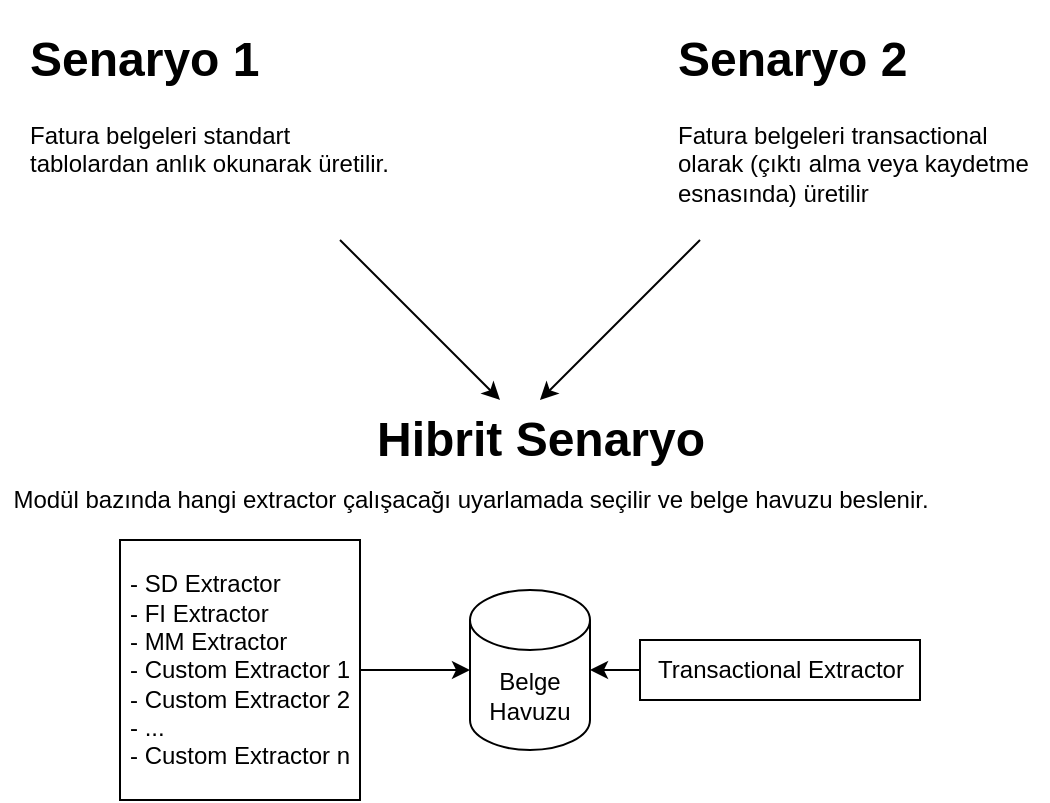 <mxfile version="13.10.4" type="google"><diagram id="K5Z6PvZJYMgDhXlx5Tfh" name="Page-1"><mxGraphModel dx="1045" dy="591" grid="1" gridSize="10" guides="1" tooltips="1" connect="1" arrows="1" fold="1" page="1" pageScale="1" pageWidth="827" pageHeight="1169" math="0" shadow="0"><root><mxCell id="0"/><mxCell id="1" parent="0"/><mxCell id="CB35Bh1mUWEsNeUIKtJd-3" value="&lt;h1&gt;Senaryo 1&lt;/h1&gt;&lt;p&gt;Fatura belgeleri standart tablolardan anlık okunarak üretilir.&lt;/p&gt;" style="text;html=1;strokeColor=none;fillColor=none;spacing=5;spacingTop=-20;whiteSpace=wrap;overflow=hidden;rounded=0;" vertex="1" parent="1"><mxGeometry x="150" y="120" width="190" height="120" as="geometry"/></mxCell><mxCell id="CB35Bh1mUWEsNeUIKtJd-4" value="&lt;h1&gt;Senaryo 2&lt;/h1&gt;&lt;p&gt;Fatura belgeleri transactional olarak (çıktı alma veya kaydetme esnasında) üretilir&lt;/p&gt;" style="text;html=1;strokeColor=none;fillColor=none;spacing=5;spacingTop=-20;whiteSpace=wrap;overflow=hidden;rounded=0;" vertex="1" parent="1"><mxGeometry x="474" y="120" width="190" height="120" as="geometry"/></mxCell><mxCell id="CB35Bh1mUWEsNeUIKtJd-5" value="" style="endArrow=classic;html=1;" edge="1" parent="1"><mxGeometry width="50" height="50" relative="1" as="geometry"><mxPoint x="490" y="230" as="sourcePoint"/><mxPoint x="410" y="310" as="targetPoint"/></mxGeometry></mxCell><mxCell id="CB35Bh1mUWEsNeUIKtJd-6" value="" style="endArrow=classic;html=1;" edge="1" parent="1"><mxGeometry width="50" height="50" relative="1" as="geometry"><mxPoint x="310" y="230" as="sourcePoint"/><mxPoint x="390" y="310" as="targetPoint"/></mxGeometry></mxCell><mxCell id="CB35Bh1mUWEsNeUIKtJd-7" value="Belge Havuzu" style="shape=cylinder3;whiteSpace=wrap;html=1;boundedLbl=1;backgroundOutline=1;size=15;" vertex="1" parent="1"><mxGeometry x="375" y="405" width="60" height="80" as="geometry"/></mxCell><mxCell id="CB35Bh1mUWEsNeUIKtJd-11" style="edgeStyle=orthogonalEdgeStyle;rounded=0;orthogonalLoop=1;jettySize=auto;html=1;exitX=1;exitY=0.5;exitDx=0;exitDy=0;entryX=0;entryY=0.5;entryDx=0;entryDy=0;entryPerimeter=0;" edge="1" parent="1" source="CB35Bh1mUWEsNeUIKtJd-9" target="CB35Bh1mUWEsNeUIKtJd-7"><mxGeometry relative="1" as="geometry"/></mxCell><mxCell id="CB35Bh1mUWEsNeUIKtJd-9" value="&lt;div style=&quot;text-align: justify&quot;&gt;&lt;span&gt;- SD Extractor&lt;/span&gt;&lt;/div&gt;&lt;div style=&quot;text-align: justify&quot;&gt;&lt;span&gt;- FI Extractor&lt;/span&gt;&lt;/div&gt;&lt;div style=&quot;text-align: justify&quot;&gt;&lt;span&gt;- MM Extractor&lt;/span&gt;&lt;/div&gt;&lt;div style=&quot;text-align: justify&quot;&gt;&lt;span&gt;- Custom Extractor 1&lt;/span&gt;&lt;/div&gt;&lt;div style=&quot;text-align: justify&quot;&gt;&lt;div&gt;&lt;span&gt;- Custom Extractor 2&lt;/span&gt;&lt;/div&gt;&lt;div&gt;&lt;span&gt;- ...&lt;/span&gt;&lt;/div&gt;&lt;div&gt;&lt;div&gt;&lt;span&gt;- Custom Extractor n&lt;/span&gt;&lt;/div&gt;&lt;/div&gt;&lt;/div&gt;" style="rounded=0;whiteSpace=wrap;html=1;fillColor=none;" vertex="1" parent="1"><mxGeometry x="200" y="380" width="120" height="130" as="geometry"/></mxCell><mxCell id="CB35Bh1mUWEsNeUIKtJd-20" style="edgeStyle=orthogonalEdgeStyle;rounded=0;orthogonalLoop=1;jettySize=auto;html=1;entryX=1;entryY=0.5;entryDx=0;entryDy=0;entryPerimeter=0;" edge="1" parent="1" source="CB35Bh1mUWEsNeUIKtJd-13" target="CB35Bh1mUWEsNeUIKtJd-7"><mxGeometry relative="1" as="geometry"/></mxCell><mxCell id="CB35Bh1mUWEsNeUIKtJd-13" value="Transactional Extractor" style="text;html=1;align=center;verticalAlign=middle;resizable=0;points=[];autosize=1;" vertex="1" parent="1"><mxGeometry x="460" y="435" width="140" height="20" as="geometry"/></mxCell><mxCell id="CB35Bh1mUWEsNeUIKtJd-15" value="Modül bazında hangi extractor çalışacağı uyarlamada seçilir ve belge havuzu beslenir." style="text;html=1;align=center;verticalAlign=middle;resizable=0;points=[];autosize=1;" vertex="1" parent="1"><mxGeometry x="140" y="350" width="470" height="20" as="geometry"/></mxCell><mxCell id="CB35Bh1mUWEsNeUIKtJd-16" value="&lt;font style=&quot;font-size: 24px&quot;&gt;&lt;b&gt;Hibrit Senaryo&lt;/b&gt;&lt;/font&gt;" style="text;html=1;align=center;verticalAlign=middle;resizable=0;points=[];autosize=1;" vertex="1" parent="1"><mxGeometry x="320" y="320" width="180" height="20" as="geometry"/></mxCell><mxCell id="CB35Bh1mUWEsNeUIKtJd-17" value="&lt;div style=&quot;text-align: justify&quot;&gt;&lt;br&gt;&lt;/div&gt;" style="rounded=0;whiteSpace=wrap;html=1;fillColor=none;" vertex="1" parent="1"><mxGeometry x="460" y="430" width="140" height="30" as="geometry"/></mxCell></root></mxGraphModel></diagram></mxfile>